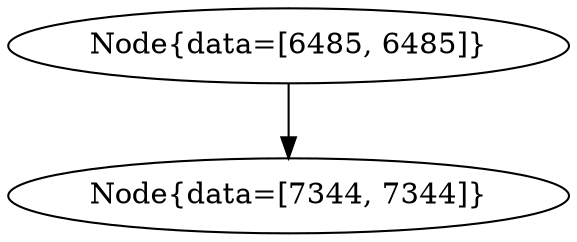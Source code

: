 digraph G{
1147755476 [label="Node{data=[6485, 6485]}"]
1147755476 -> 1848242974
1848242974 [label="Node{data=[7344, 7344]}"]
}